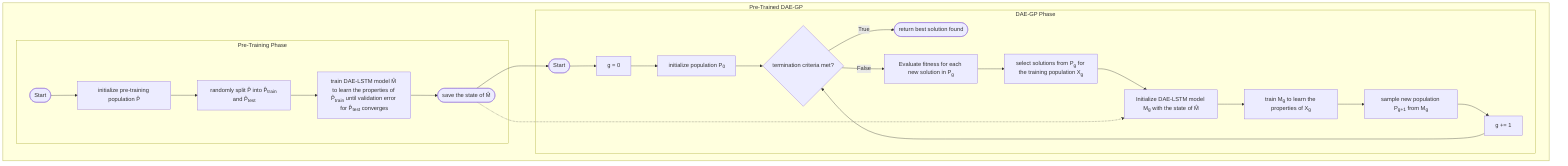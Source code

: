 graph TD
subgraph Pre-Trained DAE-GP
    subgraph Pre-Training Phase
        pt_start([Start])
        -->
        pt_init_pop[initialize pre-training population P&#770] 
        --> 
        pt_split_pop[randomly split P&#770 into P&#770<sub>train</sub> and P&#770<sub>test</sub>]
        -->
        pt_model_building[train DAE-LSTM model M&#770 to learn the properties of P&#770<sub>train</sub> until validation error for P&#770<sub>test</sub> converges]
        -->
        pt_model_return([save the state of M&#770])
    end
    subgraph DAE-GP Phase
        start([Start])
        -->
        init_gen[g = 0] 
        -->
        init_pop[initialize population P<sub>0</sub>]
        -->
        main_loop{termination criteria holds?}
            --True--> 
                return([return best solution found])
        main_loop{termination criteria met?}    
            --False--> 
                fitness_eval[Evaluate fitness for each new solution in P<sub>g</sub>]
                --> 
                selection[select solutions from P<sub>g</sub> for the training population X<sub>g</sub>]
                --> 
                model_loading[Initialize DAE-LSTM model M<sub>g</sub> with the state of M&#770]
                -->
                model_building[train M<sub>g</sub> to learn the properties of X<sub>g</sub>]
                -->
                model_sampling[sample new population P<sub>g+1</sub> from M<sub>g</sub>]
                --> 
                next_gen[g += 1]
                -->
                main_loop
        
    end
    pt_model_return-->start
    pt_model_return -.-> model_loading
end